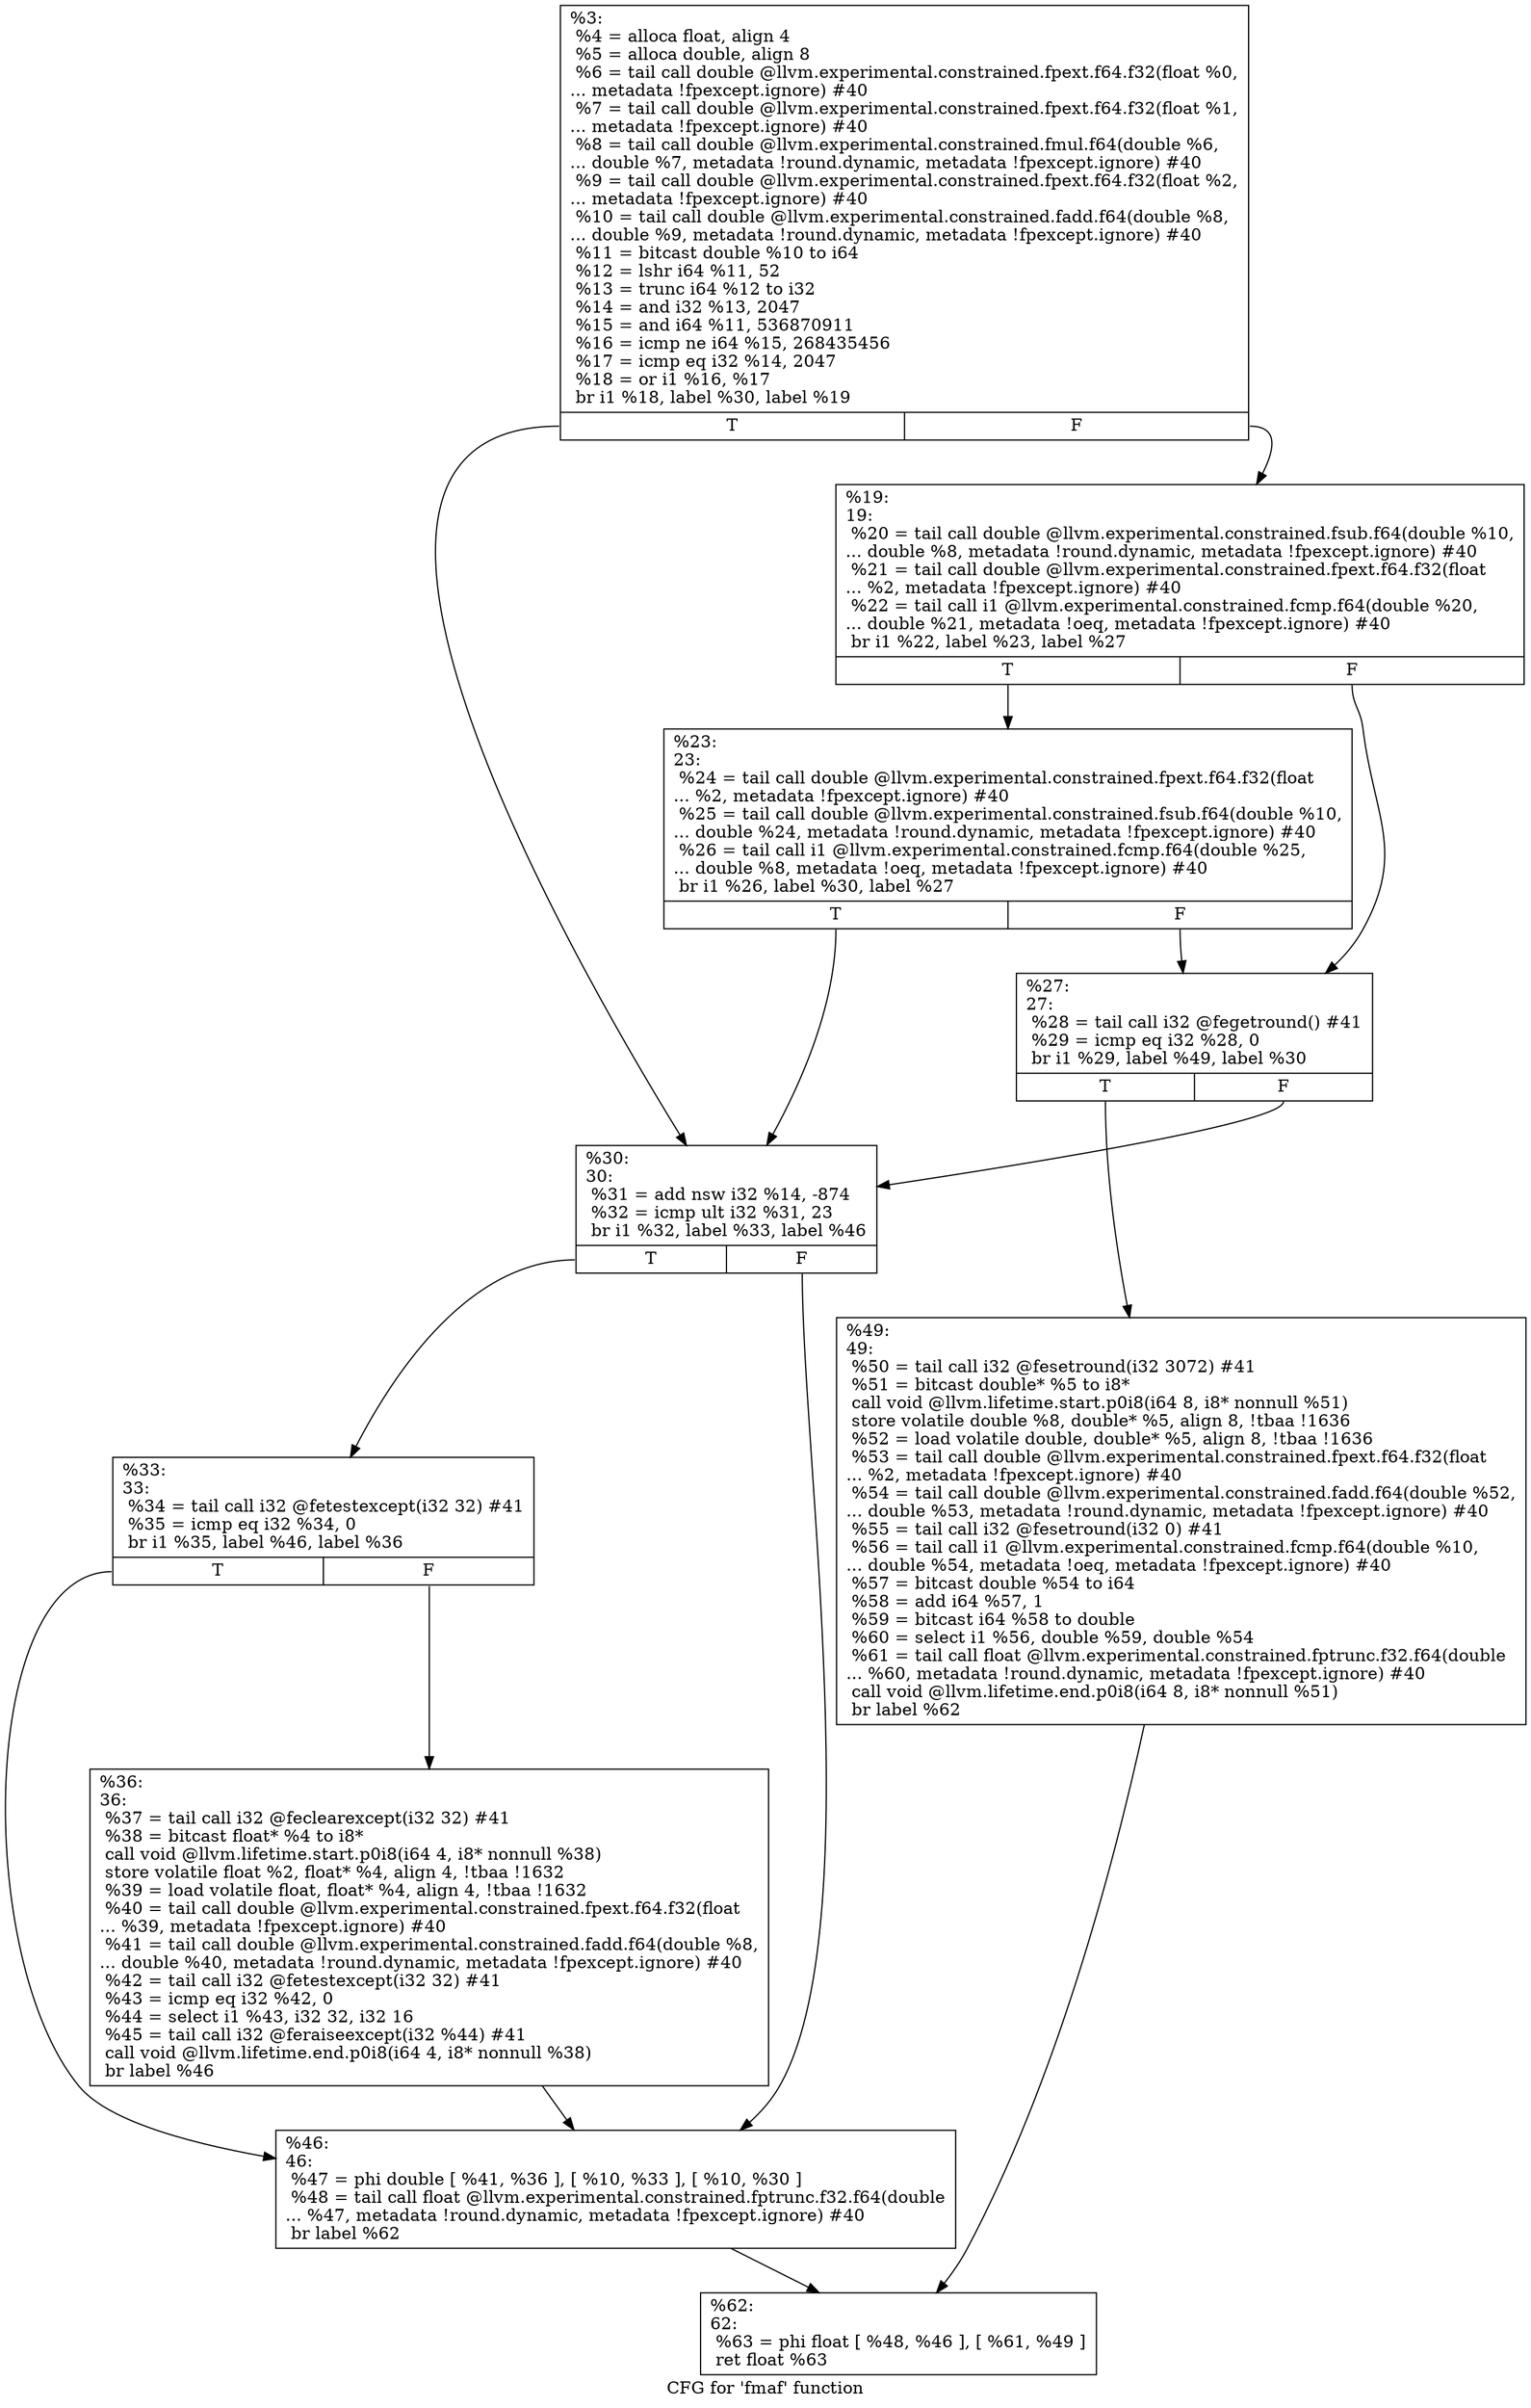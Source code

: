 digraph "CFG for 'fmaf' function" {
	label="CFG for 'fmaf' function";

	Node0x1fb29e0 [shape=record,label="{%3:\l  %4 = alloca float, align 4\l  %5 = alloca double, align 8\l  %6 = tail call double @llvm.experimental.constrained.fpext.f64.f32(float %0,\l... metadata !fpexcept.ignore) #40\l  %7 = tail call double @llvm.experimental.constrained.fpext.f64.f32(float %1,\l... metadata !fpexcept.ignore) #40\l  %8 = tail call double @llvm.experimental.constrained.fmul.f64(double %6,\l... double %7, metadata !round.dynamic, metadata !fpexcept.ignore) #40\l  %9 = tail call double @llvm.experimental.constrained.fpext.f64.f32(float %2,\l... metadata !fpexcept.ignore) #40\l  %10 = tail call double @llvm.experimental.constrained.fadd.f64(double %8,\l... double %9, metadata !round.dynamic, metadata !fpexcept.ignore) #40\l  %11 = bitcast double %10 to i64\l  %12 = lshr i64 %11, 52\l  %13 = trunc i64 %12 to i32\l  %14 = and i32 %13, 2047\l  %15 = and i64 %11, 536870911\l  %16 = icmp ne i64 %15, 268435456\l  %17 = icmp eq i32 %14, 2047\l  %18 = or i1 %16, %17\l  br i1 %18, label %30, label %19\l|{<s0>T|<s1>F}}"];
	Node0x1fb29e0:s0 -> Node0x1fb3810;
	Node0x1fb29e0:s1 -> Node0x1fb3720;
	Node0x1fb3720 [shape=record,label="{%19:\l19:                                               \l  %20 = tail call double @llvm.experimental.constrained.fsub.f64(double %10,\l... double %8, metadata !round.dynamic, metadata !fpexcept.ignore) #40\l  %21 = tail call double @llvm.experimental.constrained.fpext.f64.f32(float\l... %2, metadata !fpexcept.ignore) #40\l  %22 = tail call i1 @llvm.experimental.constrained.fcmp.f64(double %20,\l... double %21, metadata !oeq, metadata !fpexcept.ignore) #40\l  br i1 %22, label %23, label %27\l|{<s0>T|<s1>F}}"];
	Node0x1fb3720:s0 -> Node0x1fb3770;
	Node0x1fb3720:s1 -> Node0x1fb37c0;
	Node0x1fb3770 [shape=record,label="{%23:\l23:                                               \l  %24 = tail call double @llvm.experimental.constrained.fpext.f64.f32(float\l... %2, metadata !fpexcept.ignore) #40\l  %25 = tail call double @llvm.experimental.constrained.fsub.f64(double %10,\l... double %24, metadata !round.dynamic, metadata !fpexcept.ignore) #40\l  %26 = tail call i1 @llvm.experimental.constrained.fcmp.f64(double %25,\l... double %8, metadata !oeq, metadata !fpexcept.ignore) #40\l  br i1 %26, label %30, label %27\l|{<s0>T|<s1>F}}"];
	Node0x1fb3770:s0 -> Node0x1fb3810;
	Node0x1fb3770:s1 -> Node0x1fb37c0;
	Node0x1fb37c0 [shape=record,label="{%27:\l27:                                               \l  %28 = tail call i32 @fegetround() #41\l  %29 = icmp eq i32 %28, 0\l  br i1 %29, label %49, label %30\l|{<s0>T|<s1>F}}"];
	Node0x1fb37c0:s0 -> Node0x1fb3950;
	Node0x1fb37c0:s1 -> Node0x1fb3810;
	Node0x1fb3810 [shape=record,label="{%30:\l30:                                               \l  %31 = add nsw i32 %14, -874\l  %32 = icmp ult i32 %31, 23\l  br i1 %32, label %33, label %46\l|{<s0>T|<s1>F}}"];
	Node0x1fb3810:s0 -> Node0x1fb3860;
	Node0x1fb3810:s1 -> Node0x1fb3900;
	Node0x1fb3860 [shape=record,label="{%33:\l33:                                               \l  %34 = tail call i32 @fetestexcept(i32 32) #41\l  %35 = icmp eq i32 %34, 0\l  br i1 %35, label %46, label %36\l|{<s0>T|<s1>F}}"];
	Node0x1fb3860:s0 -> Node0x1fb3900;
	Node0x1fb3860:s1 -> Node0x1fb38b0;
	Node0x1fb38b0 [shape=record,label="{%36:\l36:                                               \l  %37 = tail call i32 @feclearexcept(i32 32) #41\l  %38 = bitcast float* %4 to i8*\l  call void @llvm.lifetime.start.p0i8(i64 4, i8* nonnull %38)\l  store volatile float %2, float* %4, align 4, !tbaa !1632\l  %39 = load volatile float, float* %4, align 4, !tbaa !1632\l  %40 = tail call double @llvm.experimental.constrained.fpext.f64.f32(float\l... %39, metadata !fpexcept.ignore) #40\l  %41 = tail call double @llvm.experimental.constrained.fadd.f64(double %8,\l... double %40, metadata !round.dynamic, metadata !fpexcept.ignore) #40\l  %42 = tail call i32 @fetestexcept(i32 32) #41\l  %43 = icmp eq i32 %42, 0\l  %44 = select i1 %43, i32 32, i32 16\l  %45 = tail call i32 @feraiseexcept(i32 %44) #41\l  call void @llvm.lifetime.end.p0i8(i64 4, i8* nonnull %38)\l  br label %46\l}"];
	Node0x1fb38b0 -> Node0x1fb3900;
	Node0x1fb3900 [shape=record,label="{%46:\l46:                                               \l  %47 = phi double [ %41, %36 ], [ %10, %33 ], [ %10, %30 ]\l  %48 = tail call float @llvm.experimental.constrained.fptrunc.f32.f64(double\l... %47, metadata !round.dynamic, metadata !fpexcept.ignore) #40\l  br label %62\l}"];
	Node0x1fb3900 -> Node0x1fb39a0;
	Node0x1fb3950 [shape=record,label="{%49:\l49:                                               \l  %50 = tail call i32 @fesetround(i32 3072) #41\l  %51 = bitcast double* %5 to i8*\l  call void @llvm.lifetime.start.p0i8(i64 8, i8* nonnull %51)\l  store volatile double %8, double* %5, align 8, !tbaa !1636\l  %52 = load volatile double, double* %5, align 8, !tbaa !1636\l  %53 = tail call double @llvm.experimental.constrained.fpext.f64.f32(float\l... %2, metadata !fpexcept.ignore) #40\l  %54 = tail call double @llvm.experimental.constrained.fadd.f64(double %52,\l... double %53, metadata !round.dynamic, metadata !fpexcept.ignore) #40\l  %55 = tail call i32 @fesetround(i32 0) #41\l  %56 = tail call i1 @llvm.experimental.constrained.fcmp.f64(double %10,\l... double %54, metadata !oeq, metadata !fpexcept.ignore) #40\l  %57 = bitcast double %54 to i64\l  %58 = add i64 %57, 1\l  %59 = bitcast i64 %58 to double\l  %60 = select i1 %56, double %59, double %54\l  %61 = tail call float @llvm.experimental.constrained.fptrunc.f32.f64(double\l... %60, metadata !round.dynamic, metadata !fpexcept.ignore) #40\l  call void @llvm.lifetime.end.p0i8(i64 8, i8* nonnull %51)\l  br label %62\l}"];
	Node0x1fb3950 -> Node0x1fb39a0;
	Node0x1fb39a0 [shape=record,label="{%62:\l62:                                               \l  %63 = phi float [ %48, %46 ], [ %61, %49 ]\l  ret float %63\l}"];
}
